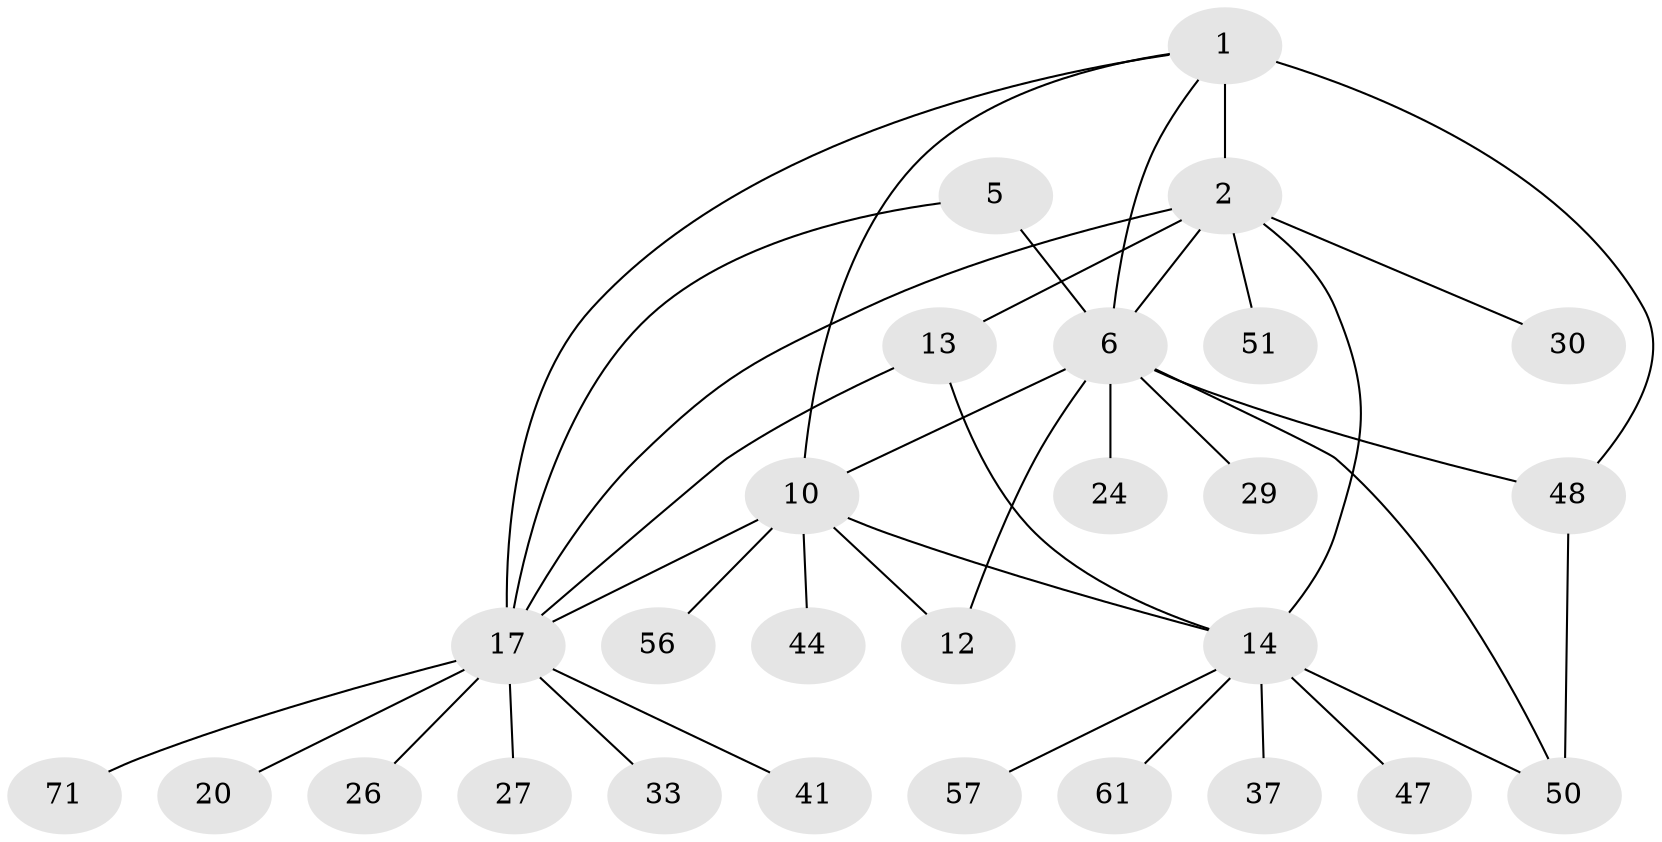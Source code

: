 // original degree distribution, {8: 0.02197802197802198, 3: 0.04395604395604396, 11: 0.03296703296703297, 5: 0.054945054945054944, 6: 0.054945054945054944, 7: 0.03296703296703297, 4: 0.054945054945054944, 1: 0.5164835164835165, 2: 0.18681318681318682}
// Generated by graph-tools (version 1.1) at 2025/19/03/04/25 18:19:47]
// undirected, 27 vertices, 38 edges
graph export_dot {
graph [start="1"]
  node [color=gray90,style=filled];
  1 [super="+4+68+87+58"];
  2 [super="+3"];
  5 [super="+63"];
  6 [super="+38+7+8"];
  10 [super="+11"];
  12 [super="+23+76+67+40"];
  13;
  14 [super="+46+28+89+64"];
  17 [super="+53+18+65+72+21"];
  20 [super="+80"];
  24 [super="+39"];
  26;
  27 [super="+32"];
  29 [super="+34"];
  30;
  33;
  37;
  41;
  44;
  47;
  48 [super="+86"];
  50 [super="+52+54+77+59"];
  51 [super="+62"];
  56;
  57;
  61;
  71;
  1 -- 2 [weight=4];
  1 -- 48;
  1 -- 10;
  1 -- 17;
  1 -- 6;
  2 -- 6 [weight=3];
  2 -- 13 [weight=2];
  2 -- 14 [weight=3];
  2 -- 17;
  2 -- 51;
  2 -- 30;
  5 -- 6 [weight=3];
  5 -- 17;
  6 -- 48;
  6 -- 24;
  6 -- 29;
  6 -- 50 [weight=2];
  6 -- 10 [weight=2];
  6 -- 12;
  10 -- 12 [weight=2];
  10 -- 17;
  10 -- 44;
  10 -- 56;
  10 -- 14;
  13 -- 14;
  13 -- 17;
  14 -- 37;
  14 -- 61;
  14 -- 57;
  14 -- 50;
  14 -- 47;
  17 -- 20 [weight=3];
  17 -- 33;
  17 -- 71;
  17 -- 41;
  17 -- 26;
  17 -- 27;
  48 -- 50;
}
